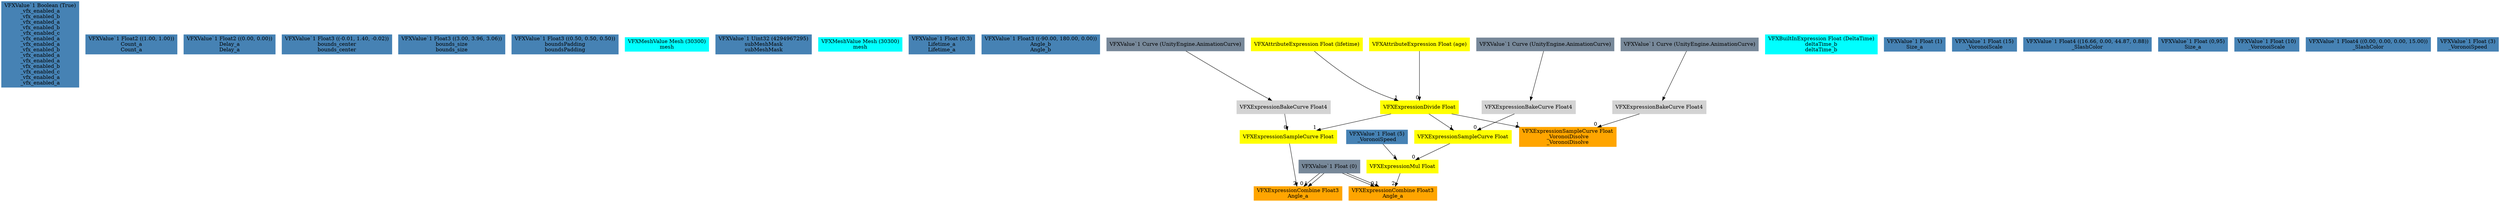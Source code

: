 digraph G {
node0 [shape="box" color="steelblue" style="filled" label="VFXValue`1 Boolean (True)
_vfx_enabled_a
_vfx_enabled_b
_vfx_enabled_a
_vfx_enabled_b
_vfx_enabled_c
_vfx_enabled_a
_vfx_enabled_a
_vfx_enabled_b
_vfx_enabled_a
_vfx_enabled_a
_vfx_enabled_b
_vfx_enabled_c
_vfx_enabled_a
_vfx_enabled_a"]
node1 [shape="box" color="steelblue" style="filled" label="VFXValue`1 Float2 ((1.00, 1.00))
Count_a
Count_a"]
node2 [shape="box" color="steelblue" style="filled" label="VFXValue`1 Float2 ((0.00, 0.00))
Delay_a
Delay_a"]
node3 [shape="box" color="steelblue" style="filled" label="VFXValue`1 Float3 ((-0.01, 1.40, -0.02))
bounds_center
bounds_center"]
node4 [shape="box" color="steelblue" style="filled" label="VFXValue`1 Float3 ((3.00, 3.96, 3.06))
bounds_size
bounds_size"]
node5 [shape="box" color="steelblue" style="filled" label="VFXValue`1 Float3 ((0.50, 0.50, 0.50))
boundsPadding
boundsPadding"]
node6 [shape="box" color="cyan" style="filled" label="VFXMeshValue Mesh (30300)
mesh"]
node7 [shape="box" color="steelblue" style="filled" label="VFXValue`1 Uint32 (4294967295)
subMeshMask
subMeshMask"]
node8 [shape="box" color="cyan" style="filled" label="VFXMeshValue Mesh (30300)
mesh"]
node9 [shape="box" color="steelblue" style="filled" label="VFXValue`1 Float (0,3)
Lifetime_a
Lifetime_a"]
node10 [shape="box" color="steelblue" style="filled" label="VFXValue`1 Float3 ((-90.00, 180.00, 0.00))
Angle_b
Angle_b"]
node11 [shape="box" color="orange" style="filled" label="VFXExpressionCombine Float3
Angle_a"]
node12 [shape="box" color="lightslategray" style="filled" label="VFXValue`1 Float (0)"]
node13 [shape="box" color="yellow" style="filled" label="VFXExpressionSampleCurve Float"]
node14 [shape="box" color="lightgray" style="filled" label="VFXExpressionBakeCurve Float4"]
node15 [shape="box" color="lightslategray" style="filled" label="VFXValue`1 Curve (UnityEngine.AnimationCurve)"]
node16 [shape="box" color="yellow" style="filled" label="VFXExpressionDivide Float"]
node17 [shape="box" color="yellow" style="filled" label="VFXAttributeExpression Float (age)"]
node18 [shape="box" color="yellow" style="filled" label="VFXAttributeExpression Float (lifetime)"]
node19 [shape="box" color="cyan" style="filled" label="VFXBuiltInExpression Float (DeltaTime)
deltaTime_b
deltaTime_b"]
node20 [shape="box" color="steelblue" style="filled" label="VFXValue`1 Float (1)
Size_a"]
node21 [shape="box" color="steelblue" style="filled" label="VFXValue`1 Float (15)
_VoronoiScale"]
node22 [shape="box" color="steelblue" style="filled" label="VFXValue`1 Float4 ((16.66, 0.00, 44.87, 0.88))
_SlashColor"]
node23 [shape="box" color="steelblue" style="filled" label="VFXValue`1 Float (5)
_VoronoiSpeed"]
node24 [shape="box" color="orange" style="filled" label="VFXExpressionSampleCurve Float
_VoronoiDisolve
_VoronoiDisolve"]
node25 [shape="box" color="lightgray" style="filled" label="VFXExpressionBakeCurve Float4"]
node26 [shape="box" color="lightslategray" style="filled" label="VFXValue`1 Curve (UnityEngine.AnimationCurve)"]
node27 [shape="box" color="steelblue" style="filled" label="VFXValue`1 Float (0,95)
Size_a"]
node28 [shape="box" color="steelblue" style="filled" label="VFXValue`1 Float (10)
_VoronoiScale"]
node29 [shape="box" color="steelblue" style="filled" label="VFXValue`1 Float4 ((0.00, 0.00, 0.00, 15.00))
_SlashColor"]
node30 [shape="box" color="steelblue" style="filled" label="VFXValue`1 Float (3)
_VoronoiSpeed"]
node31 [shape="box" color="orange" style="filled" label="VFXExpressionCombine Float3
Angle_a"]
node32 [shape="box" color="yellow" style="filled" label="VFXExpressionMul Float"]
node33 [shape="box" color="yellow" style="filled" label="VFXExpressionSampleCurve Float"]
node34 [shape="box" color="lightgray" style="filled" label="VFXExpressionBakeCurve Float4"]
node35 [shape="box" color="lightslategray" style="filled" label="VFXValue`1 Curve (UnityEngine.AnimationCurve)"]
node12 -> node11 [headlabel="0"]
node12 -> node11 [headlabel="1"]
node13 -> node11 [headlabel="2"]
node14 -> node13 [headlabel="0"]
node16 -> node13 [headlabel="1"]
node15 -> node14 
node17 -> node16 [headlabel="0"]
node18 -> node16 [headlabel="1"]
node25 -> node24 [headlabel="0"]
node16 -> node24 [headlabel="1"]
node26 -> node25 
node12 -> node31 [headlabel="0"]
node12 -> node31 [headlabel="1"]
node32 -> node31 [headlabel="2"]
node33 -> node32 [headlabel="0"]
node23 -> node32 [headlabel="1"]
node34 -> node33 [headlabel="0"]
node16 -> node33 [headlabel="1"]
node35 -> node34 
}
